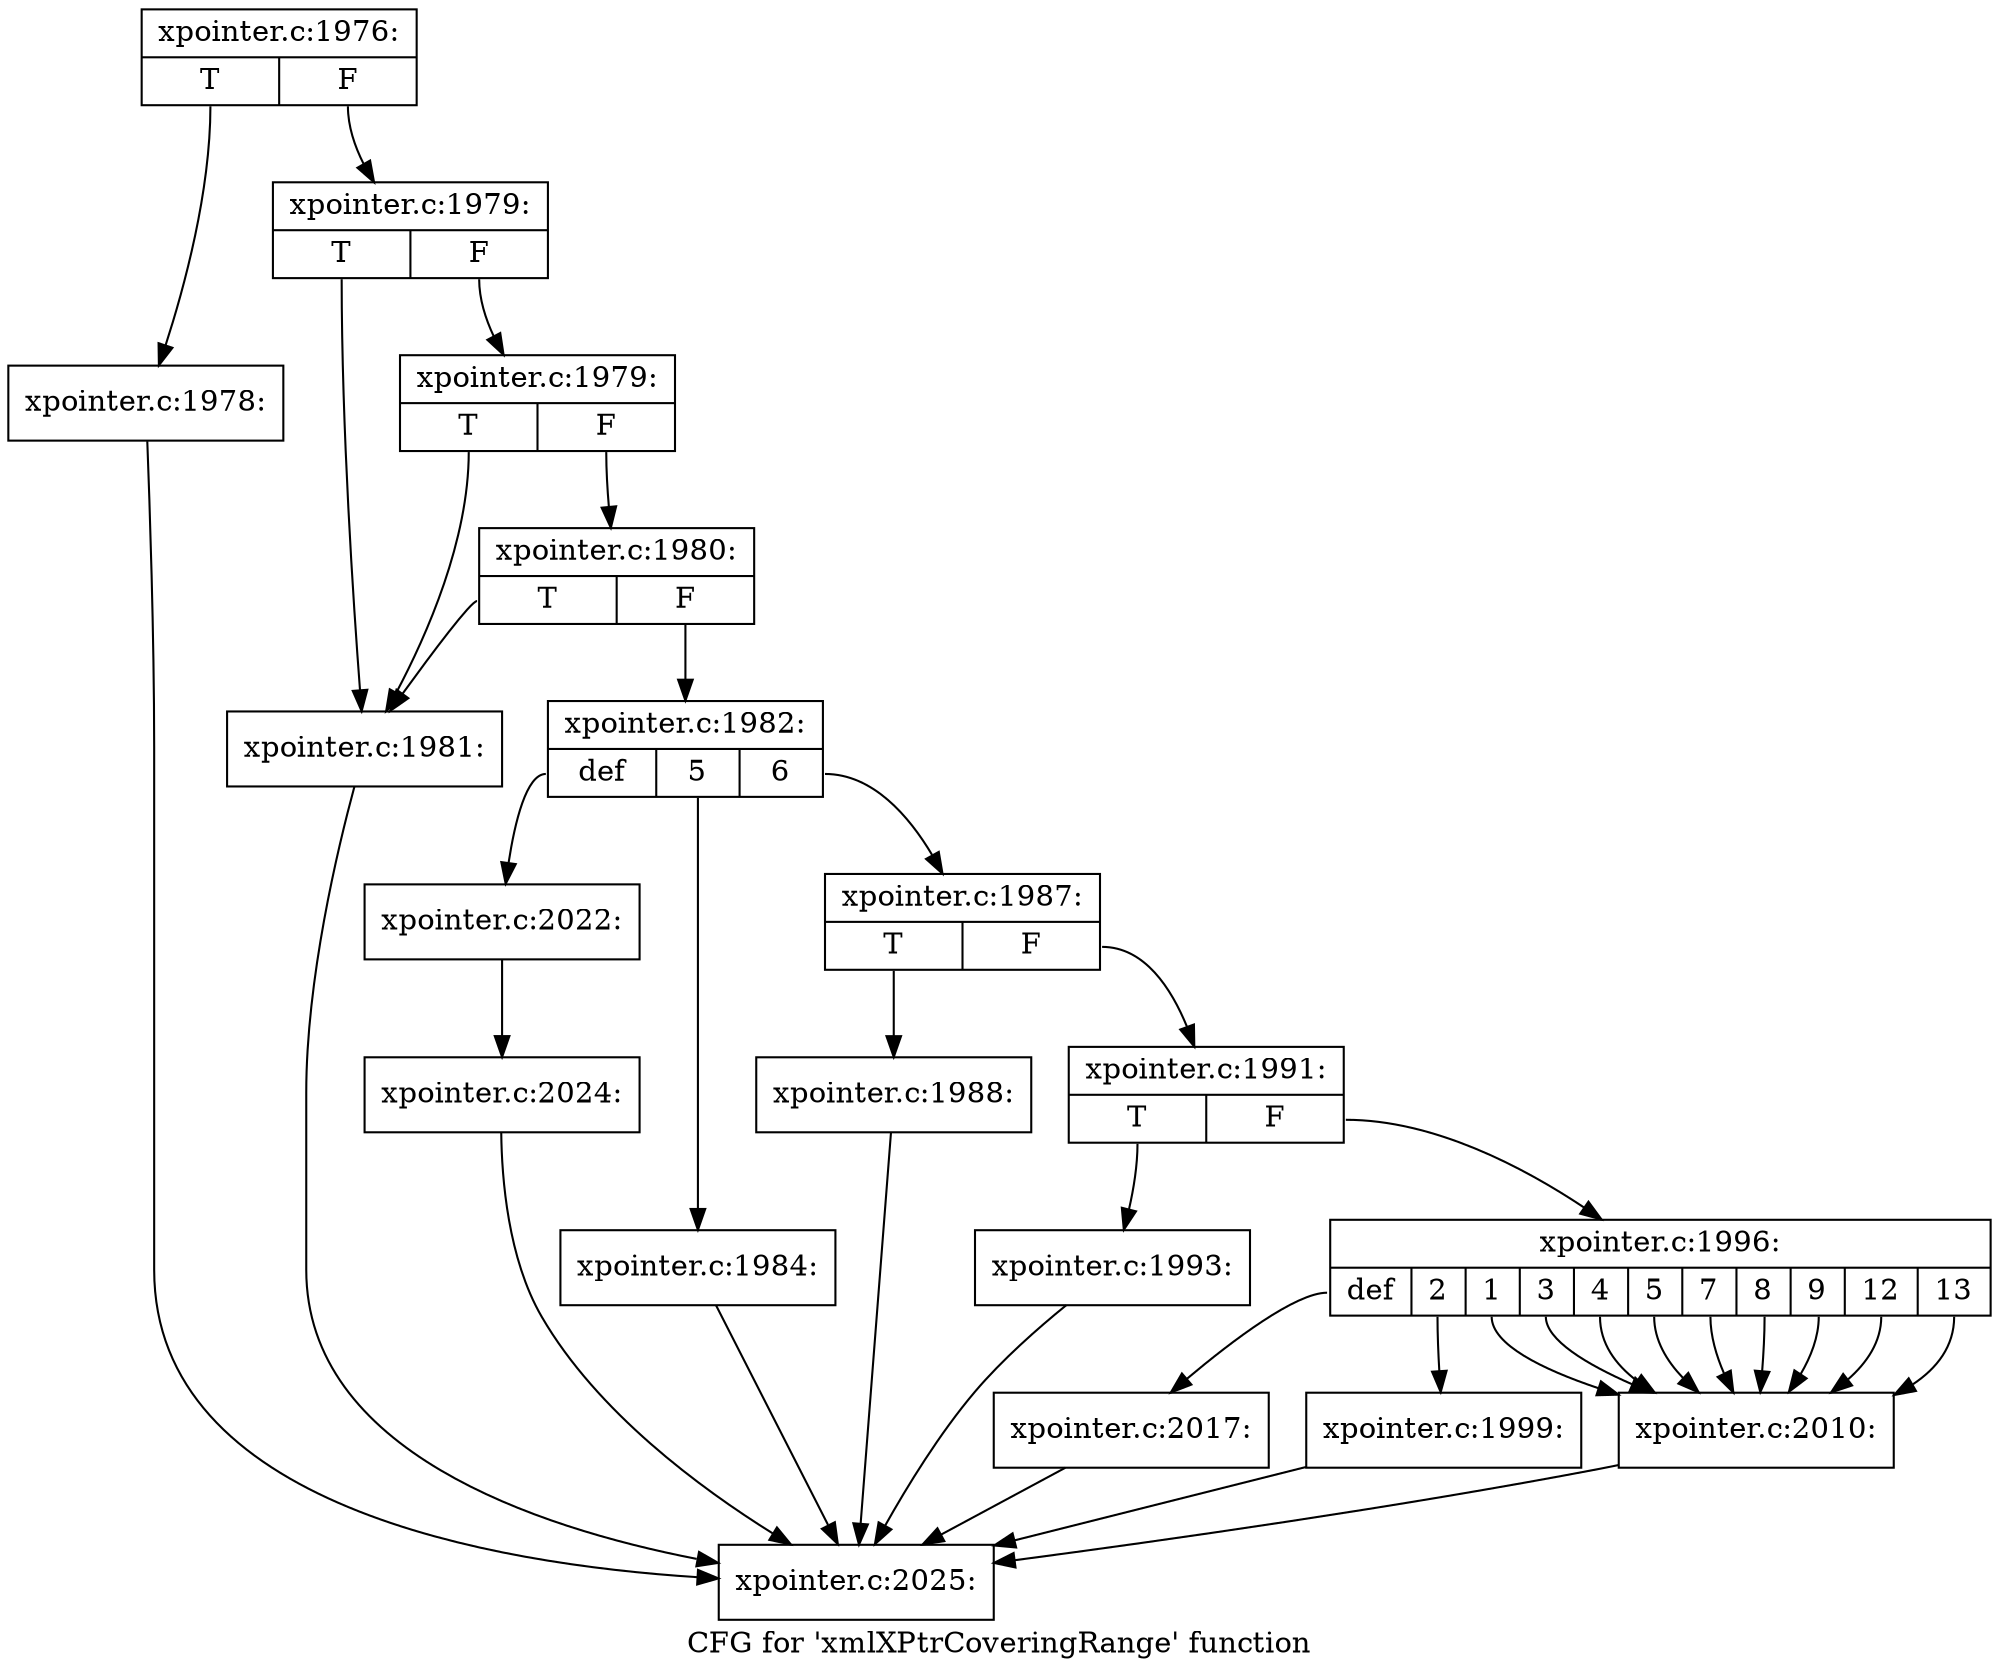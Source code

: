 digraph "CFG for 'xmlXPtrCoveringRange' function" {
	label="CFG for 'xmlXPtrCoveringRange' function";

	Node0x52582c0 [shape=record,label="{xpointer.c:1976:|{<s0>T|<s1>F}}"];
	Node0x52582c0:s0 -> Node0x5258460;
	Node0x52582c0:s1 -> Node0x52584b0;
	Node0x5258460 [shape=record,label="{xpointer.c:1978:}"];
	Node0x5258460 -> Node0x52586a0;
	Node0x52584b0 [shape=record,label="{xpointer.c:1979:|{<s0>T|<s1>F}}"];
	Node0x52584b0:s0 -> Node0x525f8b0;
	Node0x52584b0:s1 -> Node0x525f9d0;
	Node0x525f9d0 [shape=record,label="{xpointer.c:1979:|{<s0>T|<s1>F}}"];
	Node0x525f9d0:s0 -> Node0x525f8b0;
	Node0x525f9d0:s1 -> Node0x525f950;
	Node0x525f950 [shape=record,label="{xpointer.c:1980:|{<s0>T|<s1>F}}"];
	Node0x525f950:s0 -> Node0x525f8b0;
	Node0x525f950:s1 -> Node0x525f900;
	Node0x525f8b0 [shape=record,label="{xpointer.c:1981:}"];
	Node0x525f8b0 -> Node0x52586a0;
	Node0x525f900 [shape=record,label="{xpointer.c:1982:|{<s0>def|<s1>5|<s2>6}}"];
	Node0x525f900:s0 -> Node0x52607f0;
	Node0x525f900:s1 -> Node0x5260b30;
	Node0x525f900:s2 -> Node0x5261580;
	Node0x5260b30 [shape=record,label="{xpointer.c:1984:}"];
	Node0x5260b30 -> Node0x52586a0;
	Node0x5261580 [shape=record,label="{xpointer.c:1987:|{<s0>T|<s1>F}}"];
	Node0x5261580:s0 -> Node0x5261670;
	Node0x5261580:s1 -> Node0x5261710;
	Node0x5261670 [shape=record,label="{xpointer.c:1988:}"];
	Node0x5261670 -> Node0x52586a0;
	Node0x5261710 [shape=record,label="{xpointer.c:1991:|{<s0>T|<s1>F}}"];
	Node0x5261710:s0 -> Node0x5262c10;
	Node0x5261710:s1 -> Node0x5262cb0;
	Node0x5262c10 [shape=record,label="{xpointer.c:1993:}"];
	Node0x5262c10 -> Node0x52586a0;
	Node0x5262cb0 [shape=record,label="{xpointer.c:1996:|{<s0>def|<s1>2|<s2>1|<s3>3|<s4>4|<s5>5|<s6>7|<s7>8|<s8>9|<s9>12|<s10>13}}"];
	Node0x5262cb0:s0 -> Node0x5264010;
	Node0x5262cb0:s1 -> Node0x52645f0;
	Node0x5262cb0:s2 -> Node0x52649a0;
	Node0x5262cb0:s3 -> Node0x52649a0;
	Node0x5262cb0:s4 -> Node0x52649a0;
	Node0x5262cb0:s5 -> Node0x52649a0;
	Node0x5262cb0:s6 -> Node0x52649a0;
	Node0x5262cb0:s7 -> Node0x52649a0;
	Node0x5262cb0:s8 -> Node0x52649a0;
	Node0x5262cb0:s9 -> Node0x52649a0;
	Node0x5262cb0:s10 -> Node0x52649a0;
	Node0x52645f0 [shape=record,label="{xpointer.c:1999:}"];
	Node0x52645f0 -> Node0x52586a0;
	Node0x52649a0 [shape=record,label="{xpointer.c:2010:}"];
	Node0x52649a0 -> Node0x52586a0;
	Node0x5264010 [shape=record,label="{xpointer.c:2017:}"];
	Node0x5264010 -> Node0x52586a0;
	Node0x52607f0 [shape=record,label="{xpointer.c:2022:}"];
	Node0x52607f0 -> Node0x52605e0;
	Node0x52605e0 [shape=record,label="{xpointer.c:2024:}"];
	Node0x52605e0 -> Node0x52586a0;
	Node0x52586a0 [shape=record,label="{xpointer.c:2025:}"];
}

